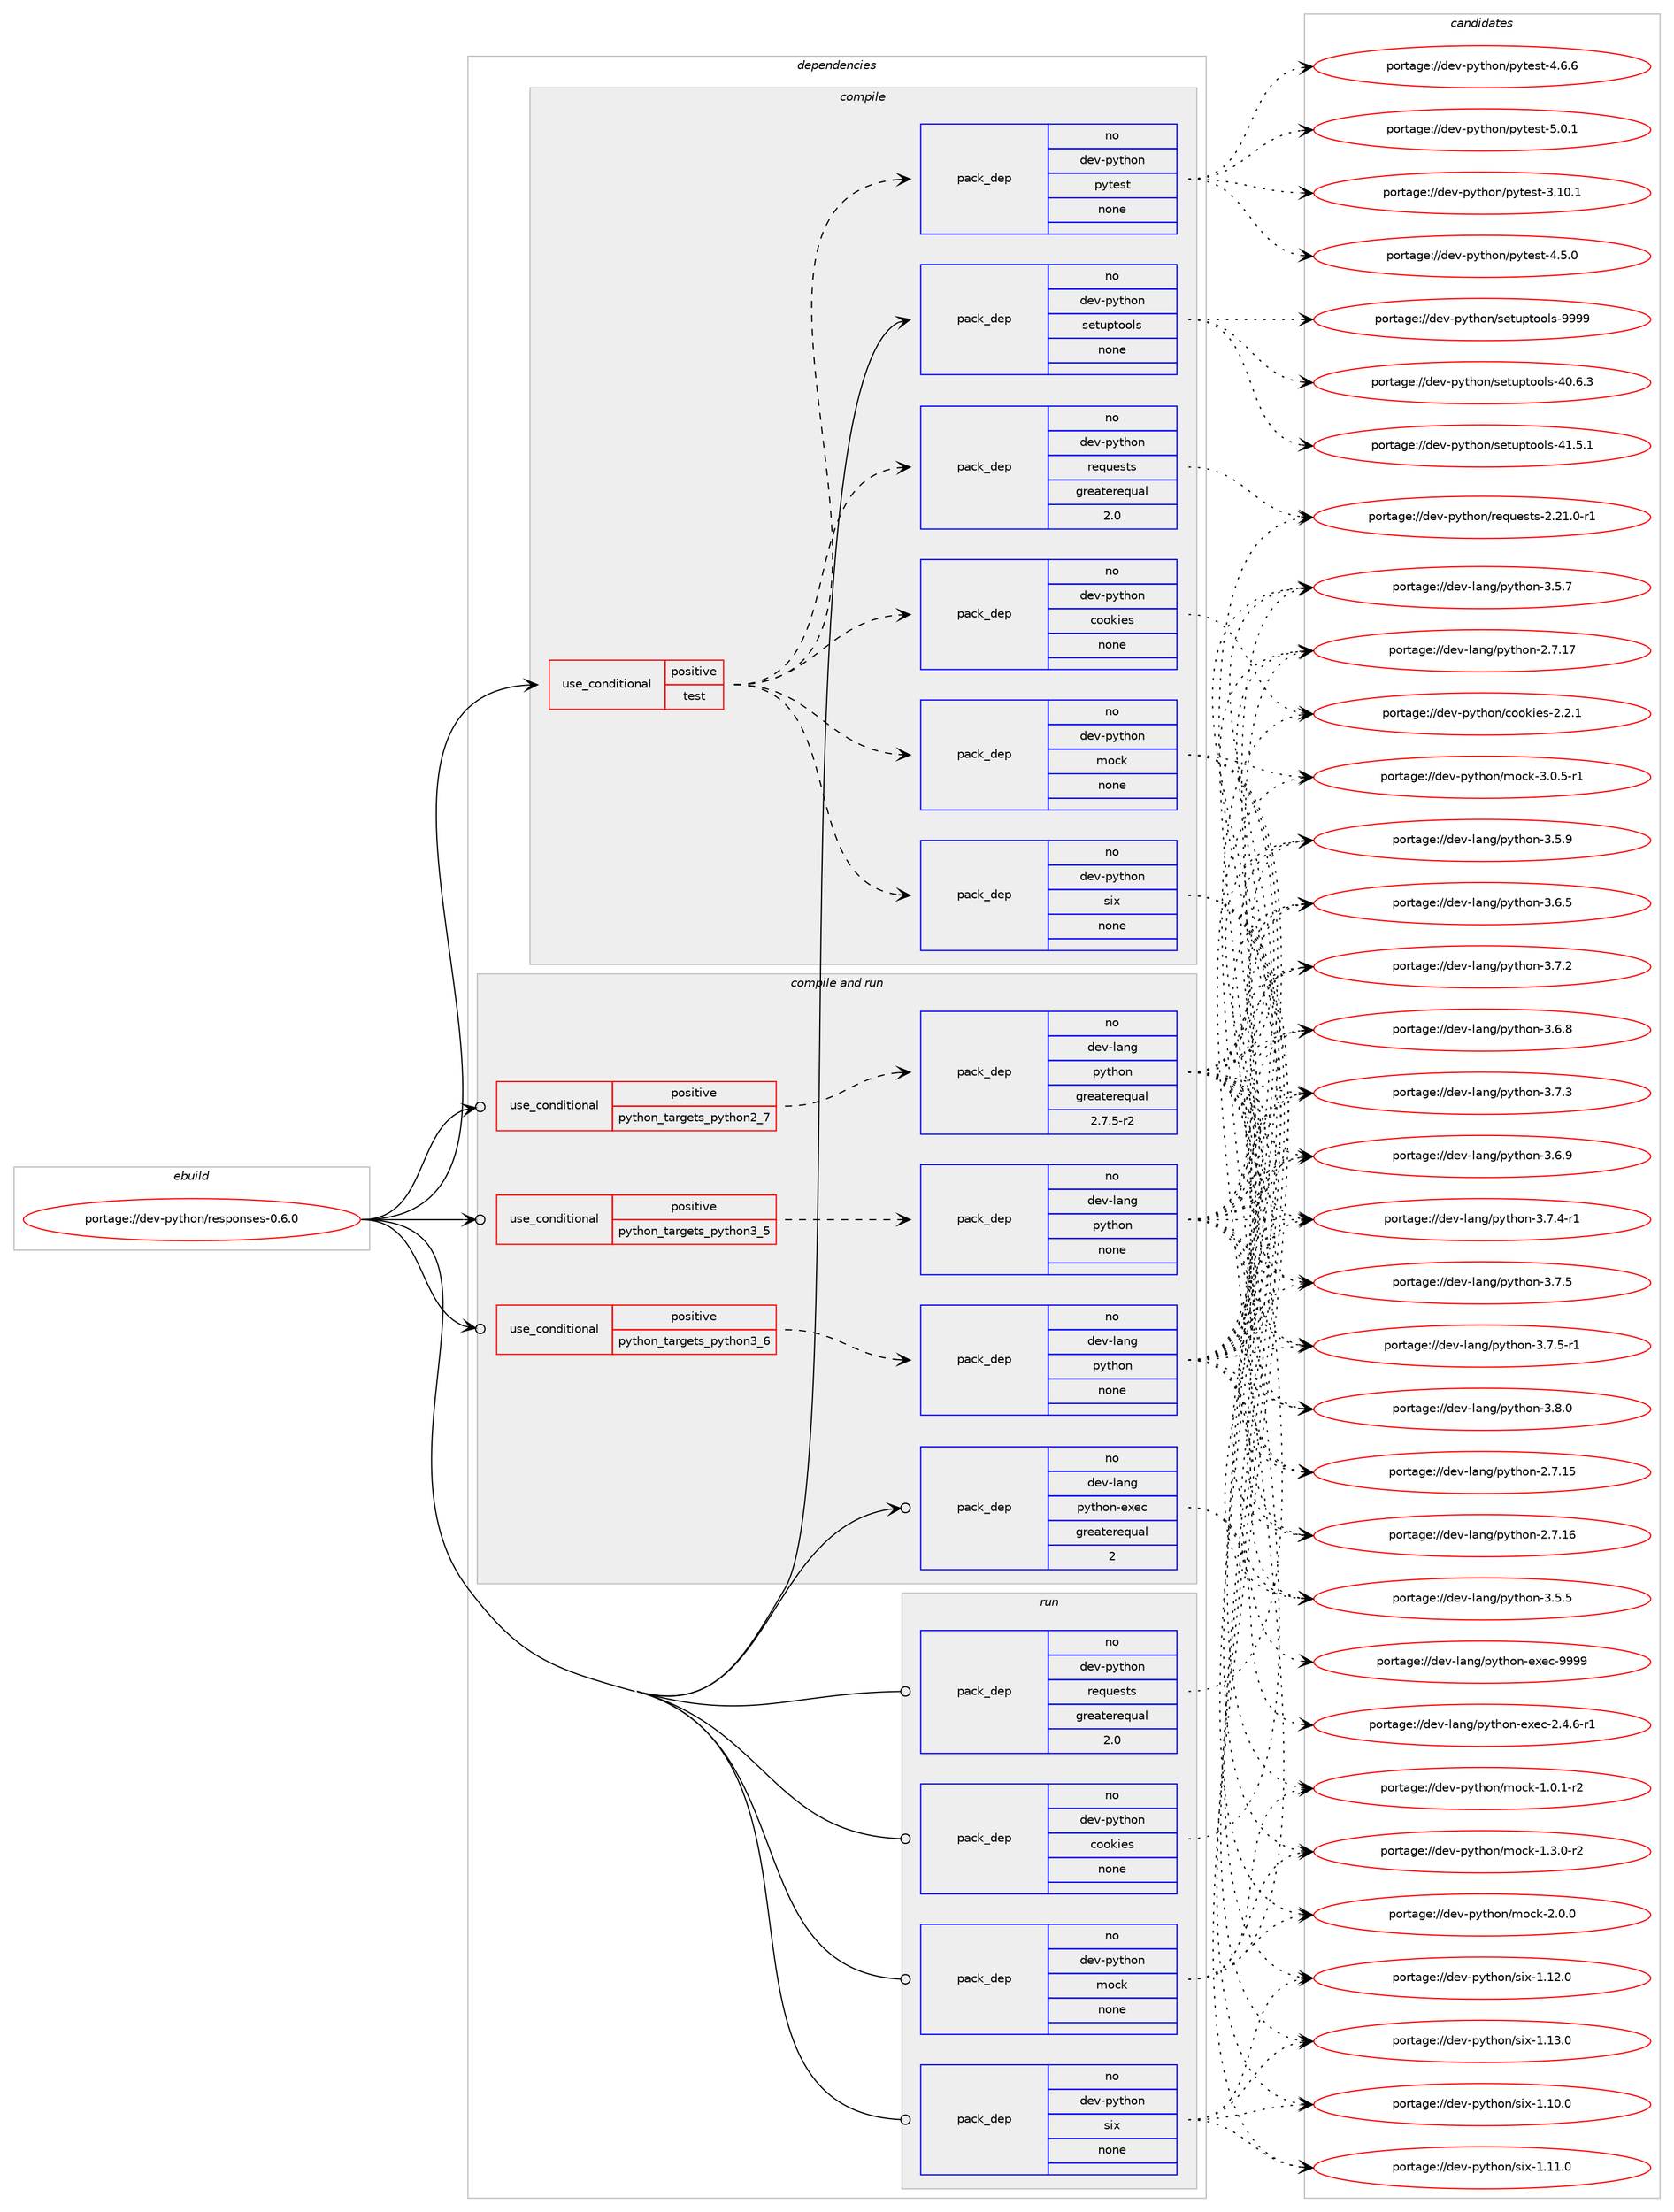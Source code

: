 digraph prolog {

# *************
# Graph options
# *************

newrank=true;
concentrate=true;
compound=true;
graph [rankdir=LR,fontname=Helvetica,fontsize=10,ranksep=1.5];#, ranksep=2.5, nodesep=0.2];
edge  [arrowhead=vee];
node  [fontname=Helvetica,fontsize=10];

# **********
# The ebuild
# **********

subgraph cluster_leftcol {
color=gray;
rank=same;
label=<<i>ebuild</i>>;
id [label="portage://dev-python/responses-0.6.0", color=red, width=4, href="../dev-python/responses-0.6.0.svg"];
}

# ****************
# The dependencies
# ****************

subgraph cluster_midcol {
color=gray;
label=<<i>dependencies</i>>;
subgraph cluster_compile {
fillcolor="#eeeeee";
style=filled;
label=<<i>compile</i>>;
subgraph cond37992 {
dependency170375 [label=<<TABLE BORDER="0" CELLBORDER="1" CELLSPACING="0" CELLPADDING="4"><TR><TD ROWSPAN="3" CELLPADDING="10">use_conditional</TD></TR><TR><TD>positive</TD></TR><TR><TD>test</TD></TR></TABLE>>, shape=none, color=red];
subgraph pack128980 {
dependency170376 [label=<<TABLE BORDER="0" CELLBORDER="1" CELLSPACING="0" CELLPADDING="4" WIDTH="220"><TR><TD ROWSPAN="6" CELLPADDING="30">pack_dep</TD></TR><TR><TD WIDTH="110">no</TD></TR><TR><TD>dev-python</TD></TR><TR><TD>requests</TD></TR><TR><TD>greaterequal</TD></TR><TR><TD>2.0</TD></TR></TABLE>>, shape=none, color=blue];
}
dependency170375:e -> dependency170376:w [weight=20,style="dashed",arrowhead="vee"];
subgraph pack128981 {
dependency170377 [label=<<TABLE BORDER="0" CELLBORDER="1" CELLSPACING="0" CELLPADDING="4" WIDTH="220"><TR><TD ROWSPAN="6" CELLPADDING="30">pack_dep</TD></TR><TR><TD WIDTH="110">no</TD></TR><TR><TD>dev-python</TD></TR><TR><TD>cookies</TD></TR><TR><TD>none</TD></TR><TR><TD></TD></TR></TABLE>>, shape=none, color=blue];
}
dependency170375:e -> dependency170377:w [weight=20,style="dashed",arrowhead="vee"];
subgraph pack128982 {
dependency170378 [label=<<TABLE BORDER="0" CELLBORDER="1" CELLSPACING="0" CELLPADDING="4" WIDTH="220"><TR><TD ROWSPAN="6" CELLPADDING="30">pack_dep</TD></TR><TR><TD WIDTH="110">no</TD></TR><TR><TD>dev-python</TD></TR><TR><TD>mock</TD></TR><TR><TD>none</TD></TR><TR><TD></TD></TR></TABLE>>, shape=none, color=blue];
}
dependency170375:e -> dependency170378:w [weight=20,style="dashed",arrowhead="vee"];
subgraph pack128983 {
dependency170379 [label=<<TABLE BORDER="0" CELLBORDER="1" CELLSPACING="0" CELLPADDING="4" WIDTH="220"><TR><TD ROWSPAN="6" CELLPADDING="30">pack_dep</TD></TR><TR><TD WIDTH="110">no</TD></TR><TR><TD>dev-python</TD></TR><TR><TD>six</TD></TR><TR><TD>none</TD></TR><TR><TD></TD></TR></TABLE>>, shape=none, color=blue];
}
dependency170375:e -> dependency170379:w [weight=20,style="dashed",arrowhead="vee"];
subgraph pack128984 {
dependency170380 [label=<<TABLE BORDER="0" CELLBORDER="1" CELLSPACING="0" CELLPADDING="4" WIDTH="220"><TR><TD ROWSPAN="6" CELLPADDING="30">pack_dep</TD></TR><TR><TD WIDTH="110">no</TD></TR><TR><TD>dev-python</TD></TR><TR><TD>pytest</TD></TR><TR><TD>none</TD></TR><TR><TD></TD></TR></TABLE>>, shape=none, color=blue];
}
dependency170375:e -> dependency170380:w [weight=20,style="dashed",arrowhead="vee"];
}
id:e -> dependency170375:w [weight=20,style="solid",arrowhead="vee"];
subgraph pack128985 {
dependency170381 [label=<<TABLE BORDER="0" CELLBORDER="1" CELLSPACING="0" CELLPADDING="4" WIDTH="220"><TR><TD ROWSPAN="6" CELLPADDING="30">pack_dep</TD></TR><TR><TD WIDTH="110">no</TD></TR><TR><TD>dev-python</TD></TR><TR><TD>setuptools</TD></TR><TR><TD>none</TD></TR><TR><TD></TD></TR></TABLE>>, shape=none, color=blue];
}
id:e -> dependency170381:w [weight=20,style="solid",arrowhead="vee"];
}
subgraph cluster_compileandrun {
fillcolor="#eeeeee";
style=filled;
label=<<i>compile and run</i>>;
subgraph cond37993 {
dependency170382 [label=<<TABLE BORDER="0" CELLBORDER="1" CELLSPACING="0" CELLPADDING="4"><TR><TD ROWSPAN="3" CELLPADDING="10">use_conditional</TD></TR><TR><TD>positive</TD></TR><TR><TD>python_targets_python2_7</TD></TR></TABLE>>, shape=none, color=red];
subgraph pack128986 {
dependency170383 [label=<<TABLE BORDER="0" CELLBORDER="1" CELLSPACING="0" CELLPADDING="4" WIDTH="220"><TR><TD ROWSPAN="6" CELLPADDING="30">pack_dep</TD></TR><TR><TD WIDTH="110">no</TD></TR><TR><TD>dev-lang</TD></TR><TR><TD>python</TD></TR><TR><TD>greaterequal</TD></TR><TR><TD>2.7.5-r2</TD></TR></TABLE>>, shape=none, color=blue];
}
dependency170382:e -> dependency170383:w [weight=20,style="dashed",arrowhead="vee"];
}
id:e -> dependency170382:w [weight=20,style="solid",arrowhead="odotvee"];
subgraph cond37994 {
dependency170384 [label=<<TABLE BORDER="0" CELLBORDER="1" CELLSPACING="0" CELLPADDING="4"><TR><TD ROWSPAN="3" CELLPADDING="10">use_conditional</TD></TR><TR><TD>positive</TD></TR><TR><TD>python_targets_python3_5</TD></TR></TABLE>>, shape=none, color=red];
subgraph pack128987 {
dependency170385 [label=<<TABLE BORDER="0" CELLBORDER="1" CELLSPACING="0" CELLPADDING="4" WIDTH="220"><TR><TD ROWSPAN="6" CELLPADDING="30">pack_dep</TD></TR><TR><TD WIDTH="110">no</TD></TR><TR><TD>dev-lang</TD></TR><TR><TD>python</TD></TR><TR><TD>none</TD></TR><TR><TD></TD></TR></TABLE>>, shape=none, color=blue];
}
dependency170384:e -> dependency170385:w [weight=20,style="dashed",arrowhead="vee"];
}
id:e -> dependency170384:w [weight=20,style="solid",arrowhead="odotvee"];
subgraph cond37995 {
dependency170386 [label=<<TABLE BORDER="0" CELLBORDER="1" CELLSPACING="0" CELLPADDING="4"><TR><TD ROWSPAN="3" CELLPADDING="10">use_conditional</TD></TR><TR><TD>positive</TD></TR><TR><TD>python_targets_python3_6</TD></TR></TABLE>>, shape=none, color=red];
subgraph pack128988 {
dependency170387 [label=<<TABLE BORDER="0" CELLBORDER="1" CELLSPACING="0" CELLPADDING="4" WIDTH="220"><TR><TD ROWSPAN="6" CELLPADDING="30">pack_dep</TD></TR><TR><TD WIDTH="110">no</TD></TR><TR><TD>dev-lang</TD></TR><TR><TD>python</TD></TR><TR><TD>none</TD></TR><TR><TD></TD></TR></TABLE>>, shape=none, color=blue];
}
dependency170386:e -> dependency170387:w [weight=20,style="dashed",arrowhead="vee"];
}
id:e -> dependency170386:w [weight=20,style="solid",arrowhead="odotvee"];
subgraph pack128989 {
dependency170388 [label=<<TABLE BORDER="0" CELLBORDER="1" CELLSPACING="0" CELLPADDING="4" WIDTH="220"><TR><TD ROWSPAN="6" CELLPADDING="30">pack_dep</TD></TR><TR><TD WIDTH="110">no</TD></TR><TR><TD>dev-lang</TD></TR><TR><TD>python-exec</TD></TR><TR><TD>greaterequal</TD></TR><TR><TD>2</TD></TR></TABLE>>, shape=none, color=blue];
}
id:e -> dependency170388:w [weight=20,style="solid",arrowhead="odotvee"];
}
subgraph cluster_run {
fillcolor="#eeeeee";
style=filled;
label=<<i>run</i>>;
subgraph pack128990 {
dependency170389 [label=<<TABLE BORDER="0" CELLBORDER="1" CELLSPACING="0" CELLPADDING="4" WIDTH="220"><TR><TD ROWSPAN="6" CELLPADDING="30">pack_dep</TD></TR><TR><TD WIDTH="110">no</TD></TR><TR><TD>dev-python</TD></TR><TR><TD>cookies</TD></TR><TR><TD>none</TD></TR><TR><TD></TD></TR></TABLE>>, shape=none, color=blue];
}
id:e -> dependency170389:w [weight=20,style="solid",arrowhead="odot"];
subgraph pack128991 {
dependency170390 [label=<<TABLE BORDER="0" CELLBORDER="1" CELLSPACING="0" CELLPADDING="4" WIDTH="220"><TR><TD ROWSPAN="6" CELLPADDING="30">pack_dep</TD></TR><TR><TD WIDTH="110">no</TD></TR><TR><TD>dev-python</TD></TR><TR><TD>mock</TD></TR><TR><TD>none</TD></TR><TR><TD></TD></TR></TABLE>>, shape=none, color=blue];
}
id:e -> dependency170390:w [weight=20,style="solid",arrowhead="odot"];
subgraph pack128992 {
dependency170391 [label=<<TABLE BORDER="0" CELLBORDER="1" CELLSPACING="0" CELLPADDING="4" WIDTH="220"><TR><TD ROWSPAN="6" CELLPADDING="30">pack_dep</TD></TR><TR><TD WIDTH="110">no</TD></TR><TR><TD>dev-python</TD></TR><TR><TD>requests</TD></TR><TR><TD>greaterequal</TD></TR><TR><TD>2.0</TD></TR></TABLE>>, shape=none, color=blue];
}
id:e -> dependency170391:w [weight=20,style="solid",arrowhead="odot"];
subgraph pack128993 {
dependency170392 [label=<<TABLE BORDER="0" CELLBORDER="1" CELLSPACING="0" CELLPADDING="4" WIDTH="220"><TR><TD ROWSPAN="6" CELLPADDING="30">pack_dep</TD></TR><TR><TD WIDTH="110">no</TD></TR><TR><TD>dev-python</TD></TR><TR><TD>six</TD></TR><TR><TD>none</TD></TR><TR><TD></TD></TR></TABLE>>, shape=none, color=blue];
}
id:e -> dependency170392:w [weight=20,style="solid",arrowhead="odot"];
}
}

# **************
# The candidates
# **************

subgraph cluster_choices {
rank=same;
color=gray;
label=<<i>candidates</i>>;

subgraph choice128980 {
color=black;
nodesep=1;
choiceportage1001011184511212111610411111047114101113117101115116115455046504946484511449 [label="portage://dev-python/requests-2.21.0-r1", color=red, width=4,href="../dev-python/requests-2.21.0-r1.svg"];
dependency170376:e -> choiceportage1001011184511212111610411111047114101113117101115116115455046504946484511449:w [style=dotted,weight="100"];
}
subgraph choice128981 {
color=black;
nodesep=1;
choiceportage100101118451121211161041111104799111111107105101115455046504649 [label="portage://dev-python/cookies-2.2.1", color=red, width=4,href="../dev-python/cookies-2.2.1.svg"];
dependency170377:e -> choiceportage100101118451121211161041111104799111111107105101115455046504649:w [style=dotted,weight="100"];
}
subgraph choice128982 {
color=black;
nodesep=1;
choiceportage1001011184511212111610411111047109111991074549464846494511450 [label="portage://dev-python/mock-1.0.1-r2", color=red, width=4,href="../dev-python/mock-1.0.1-r2.svg"];
choiceportage1001011184511212111610411111047109111991074549465146484511450 [label="portage://dev-python/mock-1.3.0-r2", color=red, width=4,href="../dev-python/mock-1.3.0-r2.svg"];
choiceportage100101118451121211161041111104710911199107455046484648 [label="portage://dev-python/mock-2.0.0", color=red, width=4,href="../dev-python/mock-2.0.0.svg"];
choiceportage1001011184511212111610411111047109111991074551464846534511449 [label="portage://dev-python/mock-3.0.5-r1", color=red, width=4,href="../dev-python/mock-3.0.5-r1.svg"];
dependency170378:e -> choiceportage1001011184511212111610411111047109111991074549464846494511450:w [style=dotted,weight="100"];
dependency170378:e -> choiceportage1001011184511212111610411111047109111991074549465146484511450:w [style=dotted,weight="100"];
dependency170378:e -> choiceportage100101118451121211161041111104710911199107455046484648:w [style=dotted,weight="100"];
dependency170378:e -> choiceportage1001011184511212111610411111047109111991074551464846534511449:w [style=dotted,weight="100"];
}
subgraph choice128983 {
color=black;
nodesep=1;
choiceportage100101118451121211161041111104711510512045494649484648 [label="portage://dev-python/six-1.10.0", color=red, width=4,href="../dev-python/six-1.10.0.svg"];
choiceportage100101118451121211161041111104711510512045494649494648 [label="portage://dev-python/six-1.11.0", color=red, width=4,href="../dev-python/six-1.11.0.svg"];
choiceportage100101118451121211161041111104711510512045494649504648 [label="portage://dev-python/six-1.12.0", color=red, width=4,href="../dev-python/six-1.12.0.svg"];
choiceportage100101118451121211161041111104711510512045494649514648 [label="portage://dev-python/six-1.13.0", color=red, width=4,href="../dev-python/six-1.13.0.svg"];
dependency170379:e -> choiceportage100101118451121211161041111104711510512045494649484648:w [style=dotted,weight="100"];
dependency170379:e -> choiceportage100101118451121211161041111104711510512045494649494648:w [style=dotted,weight="100"];
dependency170379:e -> choiceportage100101118451121211161041111104711510512045494649504648:w [style=dotted,weight="100"];
dependency170379:e -> choiceportage100101118451121211161041111104711510512045494649514648:w [style=dotted,weight="100"];
}
subgraph choice128984 {
color=black;
nodesep=1;
choiceportage100101118451121211161041111104711212111610111511645514649484649 [label="portage://dev-python/pytest-3.10.1", color=red, width=4,href="../dev-python/pytest-3.10.1.svg"];
choiceportage1001011184511212111610411111047112121116101115116455246534648 [label="portage://dev-python/pytest-4.5.0", color=red, width=4,href="../dev-python/pytest-4.5.0.svg"];
choiceportage1001011184511212111610411111047112121116101115116455246544654 [label="portage://dev-python/pytest-4.6.6", color=red, width=4,href="../dev-python/pytest-4.6.6.svg"];
choiceportage1001011184511212111610411111047112121116101115116455346484649 [label="portage://dev-python/pytest-5.0.1", color=red, width=4,href="../dev-python/pytest-5.0.1.svg"];
dependency170380:e -> choiceportage100101118451121211161041111104711212111610111511645514649484649:w [style=dotted,weight="100"];
dependency170380:e -> choiceportage1001011184511212111610411111047112121116101115116455246534648:w [style=dotted,weight="100"];
dependency170380:e -> choiceportage1001011184511212111610411111047112121116101115116455246544654:w [style=dotted,weight="100"];
dependency170380:e -> choiceportage1001011184511212111610411111047112121116101115116455346484649:w [style=dotted,weight="100"];
}
subgraph choice128985 {
color=black;
nodesep=1;
choiceportage100101118451121211161041111104711510111611711211611111110811545524846544651 [label="portage://dev-python/setuptools-40.6.3", color=red, width=4,href="../dev-python/setuptools-40.6.3.svg"];
choiceportage100101118451121211161041111104711510111611711211611111110811545524946534649 [label="portage://dev-python/setuptools-41.5.1", color=red, width=4,href="../dev-python/setuptools-41.5.1.svg"];
choiceportage10010111845112121116104111110471151011161171121161111111081154557575757 [label="portage://dev-python/setuptools-9999", color=red, width=4,href="../dev-python/setuptools-9999.svg"];
dependency170381:e -> choiceportage100101118451121211161041111104711510111611711211611111110811545524846544651:w [style=dotted,weight="100"];
dependency170381:e -> choiceportage100101118451121211161041111104711510111611711211611111110811545524946534649:w [style=dotted,weight="100"];
dependency170381:e -> choiceportage10010111845112121116104111110471151011161171121161111111081154557575757:w [style=dotted,weight="100"];
}
subgraph choice128986 {
color=black;
nodesep=1;
choiceportage10010111845108971101034711212111610411111045504655464953 [label="portage://dev-lang/python-2.7.15", color=red, width=4,href="../dev-lang/python-2.7.15.svg"];
choiceportage10010111845108971101034711212111610411111045504655464954 [label="portage://dev-lang/python-2.7.16", color=red, width=4,href="../dev-lang/python-2.7.16.svg"];
choiceportage10010111845108971101034711212111610411111045504655464955 [label="portage://dev-lang/python-2.7.17", color=red, width=4,href="../dev-lang/python-2.7.17.svg"];
choiceportage100101118451089711010347112121116104111110455146534653 [label="portage://dev-lang/python-3.5.5", color=red, width=4,href="../dev-lang/python-3.5.5.svg"];
choiceportage100101118451089711010347112121116104111110455146534655 [label="portage://dev-lang/python-3.5.7", color=red, width=4,href="../dev-lang/python-3.5.7.svg"];
choiceportage100101118451089711010347112121116104111110455146534657 [label="portage://dev-lang/python-3.5.9", color=red, width=4,href="../dev-lang/python-3.5.9.svg"];
choiceportage100101118451089711010347112121116104111110455146544653 [label="portage://dev-lang/python-3.6.5", color=red, width=4,href="../dev-lang/python-3.6.5.svg"];
choiceportage100101118451089711010347112121116104111110455146544656 [label="portage://dev-lang/python-3.6.8", color=red, width=4,href="../dev-lang/python-3.6.8.svg"];
choiceportage100101118451089711010347112121116104111110455146544657 [label="portage://dev-lang/python-3.6.9", color=red, width=4,href="../dev-lang/python-3.6.9.svg"];
choiceportage100101118451089711010347112121116104111110455146554650 [label="portage://dev-lang/python-3.7.2", color=red, width=4,href="../dev-lang/python-3.7.2.svg"];
choiceportage100101118451089711010347112121116104111110455146554651 [label="portage://dev-lang/python-3.7.3", color=red, width=4,href="../dev-lang/python-3.7.3.svg"];
choiceportage1001011184510897110103471121211161041111104551465546524511449 [label="portage://dev-lang/python-3.7.4-r1", color=red, width=4,href="../dev-lang/python-3.7.4-r1.svg"];
choiceportage100101118451089711010347112121116104111110455146554653 [label="portage://dev-lang/python-3.7.5", color=red, width=4,href="../dev-lang/python-3.7.5.svg"];
choiceportage1001011184510897110103471121211161041111104551465546534511449 [label="portage://dev-lang/python-3.7.5-r1", color=red, width=4,href="../dev-lang/python-3.7.5-r1.svg"];
choiceportage100101118451089711010347112121116104111110455146564648 [label="portage://dev-lang/python-3.8.0", color=red, width=4,href="../dev-lang/python-3.8.0.svg"];
dependency170383:e -> choiceportage10010111845108971101034711212111610411111045504655464953:w [style=dotted,weight="100"];
dependency170383:e -> choiceportage10010111845108971101034711212111610411111045504655464954:w [style=dotted,weight="100"];
dependency170383:e -> choiceportage10010111845108971101034711212111610411111045504655464955:w [style=dotted,weight="100"];
dependency170383:e -> choiceportage100101118451089711010347112121116104111110455146534653:w [style=dotted,weight="100"];
dependency170383:e -> choiceportage100101118451089711010347112121116104111110455146534655:w [style=dotted,weight="100"];
dependency170383:e -> choiceportage100101118451089711010347112121116104111110455146534657:w [style=dotted,weight="100"];
dependency170383:e -> choiceportage100101118451089711010347112121116104111110455146544653:w [style=dotted,weight="100"];
dependency170383:e -> choiceportage100101118451089711010347112121116104111110455146544656:w [style=dotted,weight="100"];
dependency170383:e -> choiceportage100101118451089711010347112121116104111110455146544657:w [style=dotted,weight="100"];
dependency170383:e -> choiceportage100101118451089711010347112121116104111110455146554650:w [style=dotted,weight="100"];
dependency170383:e -> choiceportage100101118451089711010347112121116104111110455146554651:w [style=dotted,weight="100"];
dependency170383:e -> choiceportage1001011184510897110103471121211161041111104551465546524511449:w [style=dotted,weight="100"];
dependency170383:e -> choiceportage100101118451089711010347112121116104111110455146554653:w [style=dotted,weight="100"];
dependency170383:e -> choiceportage1001011184510897110103471121211161041111104551465546534511449:w [style=dotted,weight="100"];
dependency170383:e -> choiceportage100101118451089711010347112121116104111110455146564648:w [style=dotted,weight="100"];
}
subgraph choice128987 {
color=black;
nodesep=1;
choiceportage10010111845108971101034711212111610411111045504655464953 [label="portage://dev-lang/python-2.7.15", color=red, width=4,href="../dev-lang/python-2.7.15.svg"];
choiceportage10010111845108971101034711212111610411111045504655464954 [label="portage://dev-lang/python-2.7.16", color=red, width=4,href="../dev-lang/python-2.7.16.svg"];
choiceportage10010111845108971101034711212111610411111045504655464955 [label="portage://dev-lang/python-2.7.17", color=red, width=4,href="../dev-lang/python-2.7.17.svg"];
choiceportage100101118451089711010347112121116104111110455146534653 [label="portage://dev-lang/python-3.5.5", color=red, width=4,href="../dev-lang/python-3.5.5.svg"];
choiceportage100101118451089711010347112121116104111110455146534655 [label="portage://dev-lang/python-3.5.7", color=red, width=4,href="../dev-lang/python-3.5.7.svg"];
choiceportage100101118451089711010347112121116104111110455146534657 [label="portage://dev-lang/python-3.5.9", color=red, width=4,href="../dev-lang/python-3.5.9.svg"];
choiceportage100101118451089711010347112121116104111110455146544653 [label="portage://dev-lang/python-3.6.5", color=red, width=4,href="../dev-lang/python-3.6.5.svg"];
choiceportage100101118451089711010347112121116104111110455146544656 [label="portage://dev-lang/python-3.6.8", color=red, width=4,href="../dev-lang/python-3.6.8.svg"];
choiceportage100101118451089711010347112121116104111110455146544657 [label="portage://dev-lang/python-3.6.9", color=red, width=4,href="../dev-lang/python-3.6.9.svg"];
choiceportage100101118451089711010347112121116104111110455146554650 [label="portage://dev-lang/python-3.7.2", color=red, width=4,href="../dev-lang/python-3.7.2.svg"];
choiceportage100101118451089711010347112121116104111110455146554651 [label="portage://dev-lang/python-3.7.3", color=red, width=4,href="../dev-lang/python-3.7.3.svg"];
choiceportage1001011184510897110103471121211161041111104551465546524511449 [label="portage://dev-lang/python-3.7.4-r1", color=red, width=4,href="../dev-lang/python-3.7.4-r1.svg"];
choiceportage100101118451089711010347112121116104111110455146554653 [label="portage://dev-lang/python-3.7.5", color=red, width=4,href="../dev-lang/python-3.7.5.svg"];
choiceportage1001011184510897110103471121211161041111104551465546534511449 [label="portage://dev-lang/python-3.7.5-r1", color=red, width=4,href="../dev-lang/python-3.7.5-r1.svg"];
choiceportage100101118451089711010347112121116104111110455146564648 [label="portage://dev-lang/python-3.8.0", color=red, width=4,href="../dev-lang/python-3.8.0.svg"];
dependency170385:e -> choiceportage10010111845108971101034711212111610411111045504655464953:w [style=dotted,weight="100"];
dependency170385:e -> choiceportage10010111845108971101034711212111610411111045504655464954:w [style=dotted,weight="100"];
dependency170385:e -> choiceportage10010111845108971101034711212111610411111045504655464955:w [style=dotted,weight="100"];
dependency170385:e -> choiceportage100101118451089711010347112121116104111110455146534653:w [style=dotted,weight="100"];
dependency170385:e -> choiceportage100101118451089711010347112121116104111110455146534655:w [style=dotted,weight="100"];
dependency170385:e -> choiceportage100101118451089711010347112121116104111110455146534657:w [style=dotted,weight="100"];
dependency170385:e -> choiceportage100101118451089711010347112121116104111110455146544653:w [style=dotted,weight="100"];
dependency170385:e -> choiceportage100101118451089711010347112121116104111110455146544656:w [style=dotted,weight="100"];
dependency170385:e -> choiceportage100101118451089711010347112121116104111110455146544657:w [style=dotted,weight="100"];
dependency170385:e -> choiceportage100101118451089711010347112121116104111110455146554650:w [style=dotted,weight="100"];
dependency170385:e -> choiceportage100101118451089711010347112121116104111110455146554651:w [style=dotted,weight="100"];
dependency170385:e -> choiceportage1001011184510897110103471121211161041111104551465546524511449:w [style=dotted,weight="100"];
dependency170385:e -> choiceportage100101118451089711010347112121116104111110455146554653:w [style=dotted,weight="100"];
dependency170385:e -> choiceportage1001011184510897110103471121211161041111104551465546534511449:w [style=dotted,weight="100"];
dependency170385:e -> choiceportage100101118451089711010347112121116104111110455146564648:w [style=dotted,weight="100"];
}
subgraph choice128988 {
color=black;
nodesep=1;
choiceportage10010111845108971101034711212111610411111045504655464953 [label="portage://dev-lang/python-2.7.15", color=red, width=4,href="../dev-lang/python-2.7.15.svg"];
choiceportage10010111845108971101034711212111610411111045504655464954 [label="portage://dev-lang/python-2.7.16", color=red, width=4,href="../dev-lang/python-2.7.16.svg"];
choiceportage10010111845108971101034711212111610411111045504655464955 [label="portage://dev-lang/python-2.7.17", color=red, width=4,href="../dev-lang/python-2.7.17.svg"];
choiceportage100101118451089711010347112121116104111110455146534653 [label="portage://dev-lang/python-3.5.5", color=red, width=4,href="../dev-lang/python-3.5.5.svg"];
choiceportage100101118451089711010347112121116104111110455146534655 [label="portage://dev-lang/python-3.5.7", color=red, width=4,href="../dev-lang/python-3.5.7.svg"];
choiceportage100101118451089711010347112121116104111110455146534657 [label="portage://dev-lang/python-3.5.9", color=red, width=4,href="../dev-lang/python-3.5.9.svg"];
choiceportage100101118451089711010347112121116104111110455146544653 [label="portage://dev-lang/python-3.6.5", color=red, width=4,href="../dev-lang/python-3.6.5.svg"];
choiceportage100101118451089711010347112121116104111110455146544656 [label="portage://dev-lang/python-3.6.8", color=red, width=4,href="../dev-lang/python-3.6.8.svg"];
choiceportage100101118451089711010347112121116104111110455146544657 [label="portage://dev-lang/python-3.6.9", color=red, width=4,href="../dev-lang/python-3.6.9.svg"];
choiceportage100101118451089711010347112121116104111110455146554650 [label="portage://dev-lang/python-3.7.2", color=red, width=4,href="../dev-lang/python-3.7.2.svg"];
choiceportage100101118451089711010347112121116104111110455146554651 [label="portage://dev-lang/python-3.7.3", color=red, width=4,href="../dev-lang/python-3.7.3.svg"];
choiceportage1001011184510897110103471121211161041111104551465546524511449 [label="portage://dev-lang/python-3.7.4-r1", color=red, width=4,href="../dev-lang/python-3.7.4-r1.svg"];
choiceportage100101118451089711010347112121116104111110455146554653 [label="portage://dev-lang/python-3.7.5", color=red, width=4,href="../dev-lang/python-3.7.5.svg"];
choiceportage1001011184510897110103471121211161041111104551465546534511449 [label="portage://dev-lang/python-3.7.5-r1", color=red, width=4,href="../dev-lang/python-3.7.5-r1.svg"];
choiceportage100101118451089711010347112121116104111110455146564648 [label="portage://dev-lang/python-3.8.0", color=red, width=4,href="../dev-lang/python-3.8.0.svg"];
dependency170387:e -> choiceportage10010111845108971101034711212111610411111045504655464953:w [style=dotted,weight="100"];
dependency170387:e -> choiceportage10010111845108971101034711212111610411111045504655464954:w [style=dotted,weight="100"];
dependency170387:e -> choiceportage10010111845108971101034711212111610411111045504655464955:w [style=dotted,weight="100"];
dependency170387:e -> choiceportage100101118451089711010347112121116104111110455146534653:w [style=dotted,weight="100"];
dependency170387:e -> choiceportage100101118451089711010347112121116104111110455146534655:w [style=dotted,weight="100"];
dependency170387:e -> choiceportage100101118451089711010347112121116104111110455146534657:w [style=dotted,weight="100"];
dependency170387:e -> choiceportage100101118451089711010347112121116104111110455146544653:w [style=dotted,weight="100"];
dependency170387:e -> choiceportage100101118451089711010347112121116104111110455146544656:w [style=dotted,weight="100"];
dependency170387:e -> choiceportage100101118451089711010347112121116104111110455146544657:w [style=dotted,weight="100"];
dependency170387:e -> choiceportage100101118451089711010347112121116104111110455146554650:w [style=dotted,weight="100"];
dependency170387:e -> choiceportage100101118451089711010347112121116104111110455146554651:w [style=dotted,weight="100"];
dependency170387:e -> choiceportage1001011184510897110103471121211161041111104551465546524511449:w [style=dotted,weight="100"];
dependency170387:e -> choiceportage100101118451089711010347112121116104111110455146554653:w [style=dotted,weight="100"];
dependency170387:e -> choiceportage1001011184510897110103471121211161041111104551465546534511449:w [style=dotted,weight="100"];
dependency170387:e -> choiceportage100101118451089711010347112121116104111110455146564648:w [style=dotted,weight="100"];
}
subgraph choice128989 {
color=black;
nodesep=1;
choiceportage10010111845108971101034711212111610411111045101120101994550465246544511449 [label="portage://dev-lang/python-exec-2.4.6-r1", color=red, width=4,href="../dev-lang/python-exec-2.4.6-r1.svg"];
choiceportage10010111845108971101034711212111610411111045101120101994557575757 [label="portage://dev-lang/python-exec-9999", color=red, width=4,href="../dev-lang/python-exec-9999.svg"];
dependency170388:e -> choiceportage10010111845108971101034711212111610411111045101120101994550465246544511449:w [style=dotted,weight="100"];
dependency170388:e -> choiceportage10010111845108971101034711212111610411111045101120101994557575757:w [style=dotted,weight="100"];
}
subgraph choice128990 {
color=black;
nodesep=1;
choiceportage100101118451121211161041111104799111111107105101115455046504649 [label="portage://dev-python/cookies-2.2.1", color=red, width=4,href="../dev-python/cookies-2.2.1.svg"];
dependency170389:e -> choiceportage100101118451121211161041111104799111111107105101115455046504649:w [style=dotted,weight="100"];
}
subgraph choice128991 {
color=black;
nodesep=1;
choiceportage1001011184511212111610411111047109111991074549464846494511450 [label="portage://dev-python/mock-1.0.1-r2", color=red, width=4,href="../dev-python/mock-1.0.1-r2.svg"];
choiceportage1001011184511212111610411111047109111991074549465146484511450 [label="portage://dev-python/mock-1.3.0-r2", color=red, width=4,href="../dev-python/mock-1.3.0-r2.svg"];
choiceportage100101118451121211161041111104710911199107455046484648 [label="portage://dev-python/mock-2.0.0", color=red, width=4,href="../dev-python/mock-2.0.0.svg"];
choiceportage1001011184511212111610411111047109111991074551464846534511449 [label="portage://dev-python/mock-3.0.5-r1", color=red, width=4,href="../dev-python/mock-3.0.5-r1.svg"];
dependency170390:e -> choiceportage1001011184511212111610411111047109111991074549464846494511450:w [style=dotted,weight="100"];
dependency170390:e -> choiceportage1001011184511212111610411111047109111991074549465146484511450:w [style=dotted,weight="100"];
dependency170390:e -> choiceportage100101118451121211161041111104710911199107455046484648:w [style=dotted,weight="100"];
dependency170390:e -> choiceportage1001011184511212111610411111047109111991074551464846534511449:w [style=dotted,weight="100"];
}
subgraph choice128992 {
color=black;
nodesep=1;
choiceportage1001011184511212111610411111047114101113117101115116115455046504946484511449 [label="portage://dev-python/requests-2.21.0-r1", color=red, width=4,href="../dev-python/requests-2.21.0-r1.svg"];
dependency170391:e -> choiceportage1001011184511212111610411111047114101113117101115116115455046504946484511449:w [style=dotted,weight="100"];
}
subgraph choice128993 {
color=black;
nodesep=1;
choiceportage100101118451121211161041111104711510512045494649484648 [label="portage://dev-python/six-1.10.0", color=red, width=4,href="../dev-python/six-1.10.0.svg"];
choiceportage100101118451121211161041111104711510512045494649494648 [label="portage://dev-python/six-1.11.0", color=red, width=4,href="../dev-python/six-1.11.0.svg"];
choiceportage100101118451121211161041111104711510512045494649504648 [label="portage://dev-python/six-1.12.0", color=red, width=4,href="../dev-python/six-1.12.0.svg"];
choiceportage100101118451121211161041111104711510512045494649514648 [label="portage://dev-python/six-1.13.0", color=red, width=4,href="../dev-python/six-1.13.0.svg"];
dependency170392:e -> choiceportage100101118451121211161041111104711510512045494649484648:w [style=dotted,weight="100"];
dependency170392:e -> choiceportage100101118451121211161041111104711510512045494649494648:w [style=dotted,weight="100"];
dependency170392:e -> choiceportage100101118451121211161041111104711510512045494649504648:w [style=dotted,weight="100"];
dependency170392:e -> choiceportage100101118451121211161041111104711510512045494649514648:w [style=dotted,weight="100"];
}
}

}
